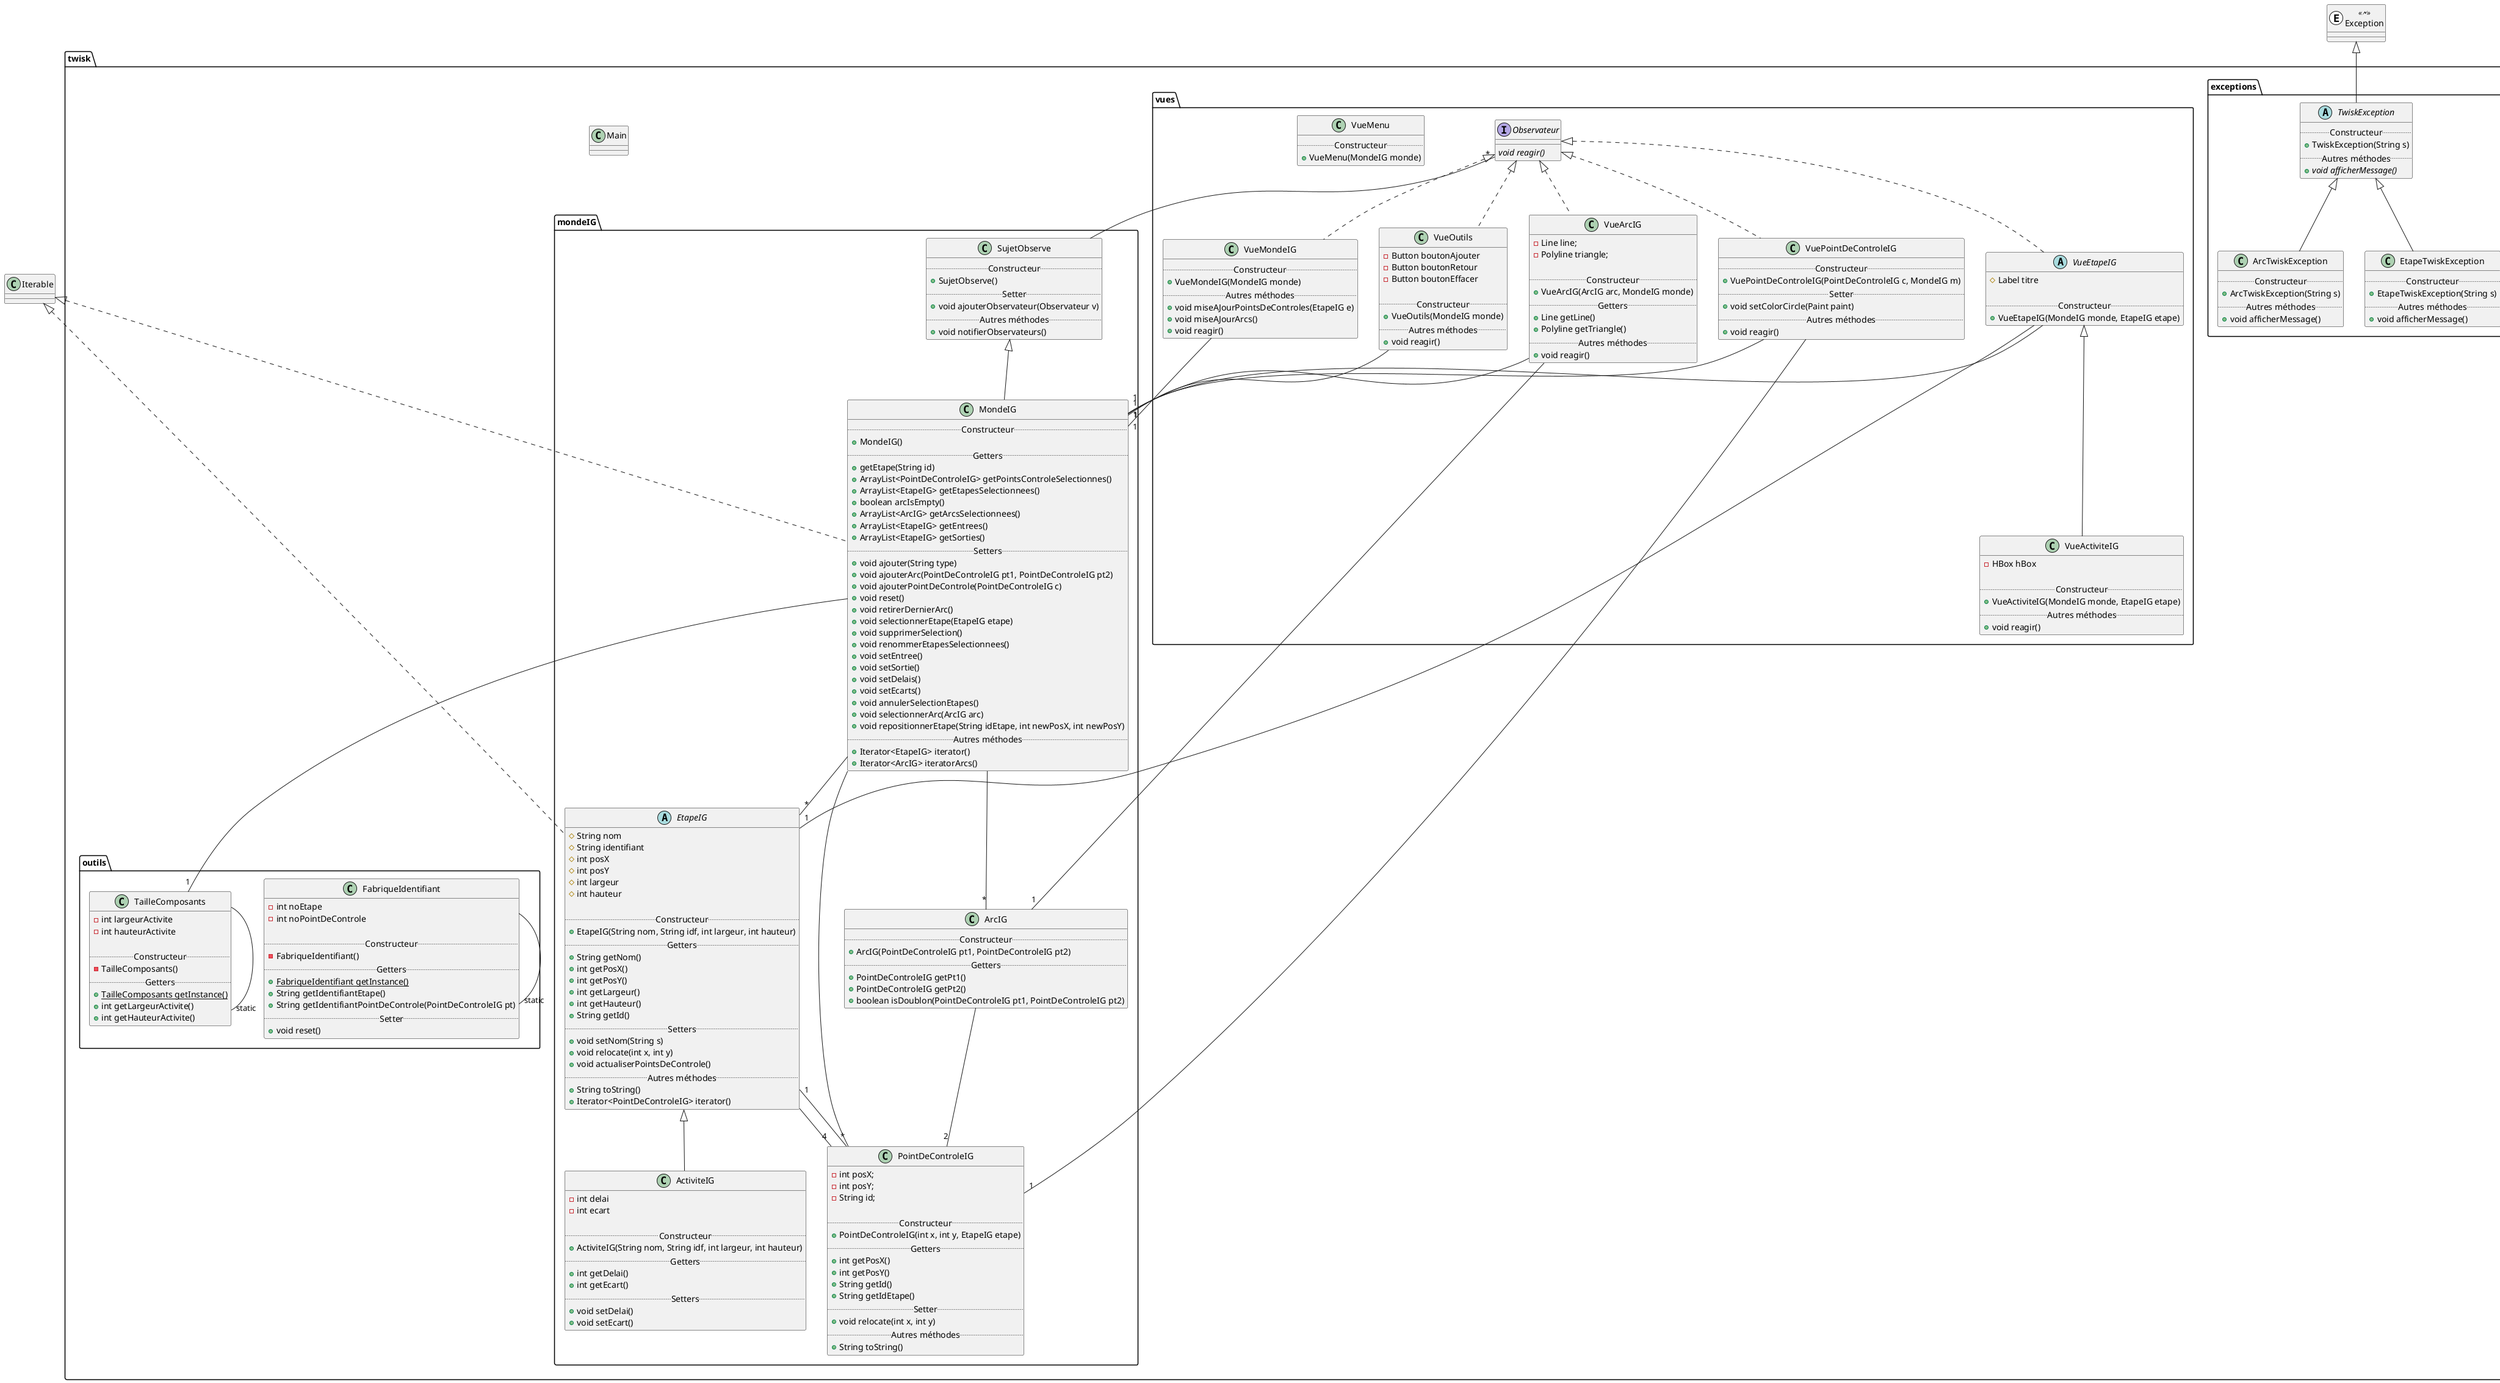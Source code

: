 @startuml
package twisk {
    package exceptions {
        class ArcTwiskException {
            .. Constructeur ..
            + ArcTwiskException(String s)
            .. Autres méthodes ..
            + void afficherMessage()
        }

        class EtapeTwiskException {
            .. Constructeur ..
            + EtapeTwiskException(String s)
            .. Autres méthodes ..
            + void afficherMessage()
        }

        abstract class TwiskException {
            .. Constructeur ..
            + TwiskException(String s)
            .. Autres méthodes ..
            + {abstract} void afficherMessage()
        }
    }

    package mondeIG {
        class ActiviteIG {
            - int delai
            - int ecart

            .. Constructeur ..
            + ActiviteIG(String nom, String idf, int largeur, int hauteur)
            .. Getters ..
            + int getDelai()
            + int getEcart()
            .. Setters ..
            + void setDelai()
            + void setEcart()
        }

        class ArcIG {
            .. Constructeur ..
            + ArcIG(PointDeControleIG pt1, PointDeControleIG pt2)
            .. Getters ..
            + PointDeControleIG getPt1()
            + PointDeControleIG getPt2()
            + boolean isDoublon(PointDeControleIG pt1, PointDeControleIG pt2)
        }

        abstract class EtapeIG {
            # String nom
            # String identifiant
            # int posX
            # int posY
            # int largeur
            # int hauteur

            .. Constructeur ..
            + EtapeIG(String nom, String idf, int largeur, int hauteur)
            .. Getters ..
            + String getNom()
            + int getPosX()
            + int getPosY()
            + int getLargeur()
            + int getHauteur()
            + String getId()
            .. Setters ..
            + void setNom(String s)
            + void relocate(int x, int y)
            + void actualiserPointsDeControle()
            .. Autres méthodes ..
            + String toString()
            + Iterator<PointDeControleIG> iterator()
        }

        class MondeIG {
            .. Constructeur ..
            + MondeIG()
            .. Getters ..
            + getEtape(String id)
            + ArrayList<PointDeControleIG> getPointsControleSelectionnes()
            + ArrayList<EtapeIG> getEtapesSelectionnees()
            + boolean arcIsEmpty()
            + ArrayList<ArcIG> getArcsSelectionnees()
            + ArrayList<EtapeIG> getEntrees()
            + ArrayList<EtapeIG> getSorties()
            .. Setters ..
            + void ajouter(String type)
            + void ajouterArc(PointDeControleIG pt1, PointDeControleIG pt2)
            + void ajouterPointDeControle(PointDeControleIG c)
            + void reset()
            + void retirerDernierArc()
            + void selectionnerEtape(EtapeIG etape)
            + void supprimerSelection()
            + void renommerEtapesSelectionnees()
            + void setEntree()
            + void setSortie()
            + void setDelais()
            + void setEcarts()
            + void annulerSelectionEtapes()
            + void selectionnerArc(ArcIG arc)
            + void repositionnerEtape(String idEtape, int newPosX, int newPosY)
            .. Autres méthodes ..
            + Iterator<EtapeIG> iterator()
            + Iterator<ArcIG> iteratorArcs()
        }

        class PointDeControleIG {
            - int posX;
            - int posY;
            - String id;

            .. Constructeur ..
            + PointDeControleIG(int x, int y, EtapeIG etape)
            .. Getters ..
            + int getPosX()
            + int getPosY()
            + String getId()
            + String getIdEtape()
            .. Setter ..
            + void relocate(int x, int y)
            .. Autres méthodes ..
            + String toString()
        }

        class SujetObserve {
            .. Constructeur ..
            + SujetObserve()
            .. Setter ..
            + void ajouterObservateur(Observateur v)
            .. Autres méthodes ..
            + void notifierObservateurs()
        }
    }

    package outils {
        class FabriqueIdentifiant {
            - int noEtape
            - int noPointDeControle

            .. Constructeur ..
            - FabriqueIdentifiant()
            .. Getters ..
            + {static} FabriqueIdentifiant getInstance()
            + String getIdentifiantEtape()
            + String getIdentifiantPointDeControle(PointDeControleIG pt)
            .. Setter ..
            + void reset()
        }

        class TailleComposants {
            - int largeurActivite
            - int hauteurActivite

            .. Constructeur ..
            - TailleComposants()
            .. Getters ..
            + {static} TailleComposants getInstance()
            + int getLargeurActivite()
            + int getHauteurActivite()
        }
    }

    package vues {
        interface Observateur {
            {abstract} void reagir()
        }

        class VueActiviteIG {
            - HBox hBox

            .. Constructeur ..
            + VueActiviteIG(MondeIG monde, EtapeIG etape)
            .. Autres méthodes ..
            + void reagir()
        }

        class VueArcIG {
            - Line line;
            - Polyline triangle;

            .. Constructeur ..
            + VueArcIG(ArcIG arc, MondeIG monde)
            .. Getters ..
            + Line getLine()
            + Polyline getTriangle()
            .. Autres méthodes ..
            + void reagir()
        }

        abstract class VueEtapeIG {
            # Label titre

            .. Constructeur ..
            + VueEtapeIG(MondeIG monde, EtapeIG etape)
        }

        class VueMenu {
            .. Constructeur ..
            + VueMenu(MondeIG monde)
        }

        class VueMondeIG {
            .. Constructeur ..
            + VueMondeIG(MondeIG monde)
            .. Autres méthodes ..
            + void miseAJourPointsDeControles(EtapeIG e)
            + void miseAJourArcs()
            + void reagir()
        }

        class VueOutils {
            - Button boutonAjouter
            - Button boutonRetour
            - Button boutonEffacer

            .. Constructeur ..
            + VueOutils(MondeIG monde)
            .. Autres méthodes ..
            + void reagir()
        }

        class VuePointDeControleIG {
            .. Constructeur ..
            + VuePointDeControleIG(PointDeControleIG c, MondeIG m)
            .. Setter ..
            + void setColorCircle(Paint paint)
            .. Autres méthodes ..
            + void reagir()
        }
    }

    class Main {
    }
}
class Exception << (E, #FFFFFF) 🗲 >>
class Iterable

MondeIG --"*" EtapeIG
MondeIG --"1" TailleComposants
MondeIG --"*" ArcIG
MondeIG --"*" PointDeControleIG

PointDeControleIG --"1" EtapeIG

ArcIG --"2" PointDeControleIG

EtapeIG --"4" PointDeControleIG

SujetObserve --"*" Observateur

FabriqueIdentifiant --"static" FabriqueIdentifiant
TailleComposants --"static" TailleComposants

VueArcIG --"1" MondeIG
VueArcIG --"1" ArcIG

VueEtapeIG --"1" MondeIG
VueEtapeIG --"1" EtapeIG

VueMondeIG --"1" MondeIG

VueOutils --"1" MondeIG

VuePointDeControleIG --"1" MondeIG
VuePointDeControleIG --"1" PointDeControleIG

ArcTwiskException -up-|> TwiskException
EtapeTwiskException -up-|> TwiskException
TwiskException -up-|> Exception

ActiviteIG -up-|> EtapeIG
EtapeIG .up.|> Iterable
MondeIG -up-|> SujetObserve
MondeIG .up.|> Iterable

VueActiviteIG -up-|> VueEtapeIG
VueArcIG .up.|> Observateur
VueEtapeIG .up.|> Observateur
VueMondeIG .up.|> Observateur
VueOutils .up.|> Observateur
VuePointDeControleIG .up.|> Observateur
@enduml